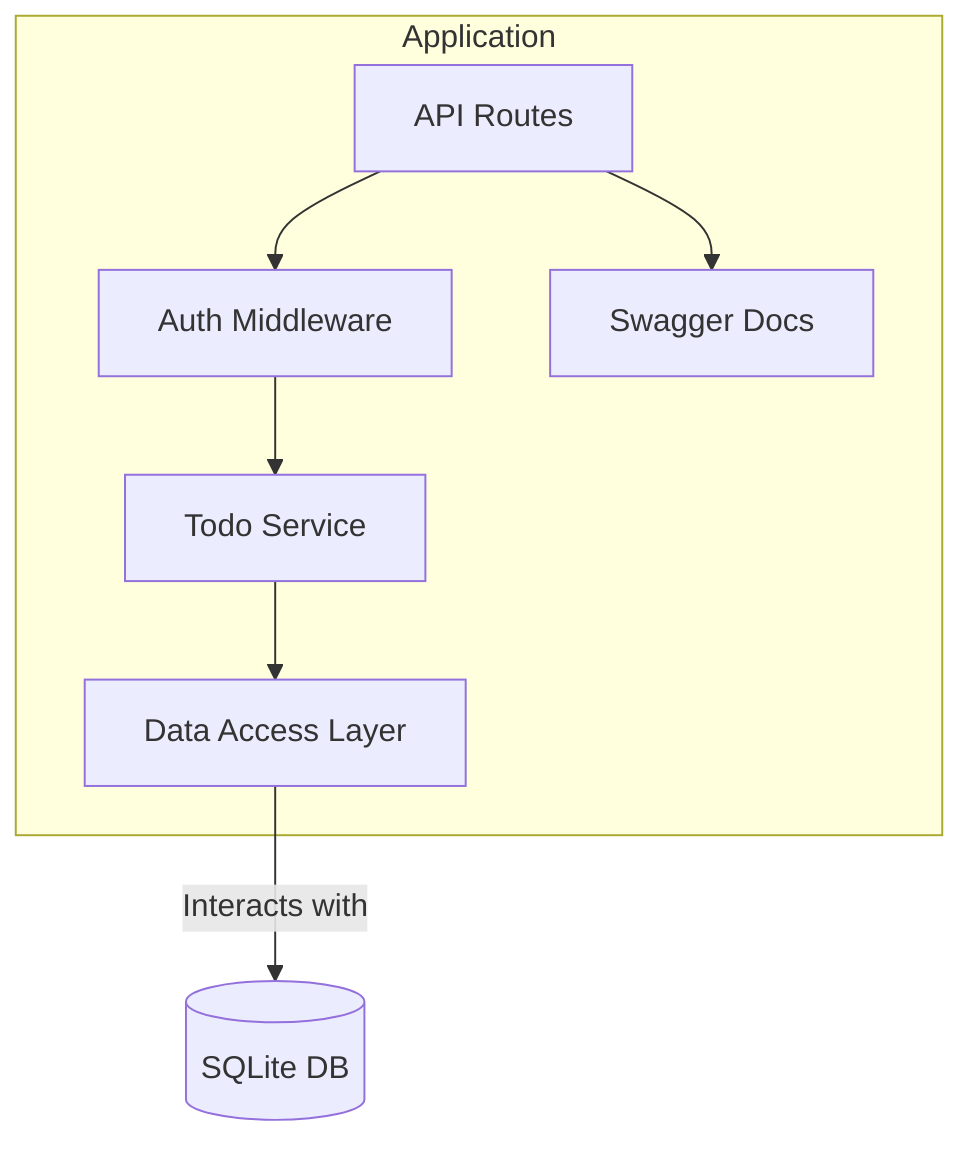graph TD
    A[API Routes] --> B[Auth Middleware]
    B --> C[Todo Service]
    C --> D[Data Access Layer]
    D -- Interacts with --> E[(SQLite DB)]
    A --> F[Swagger Docs]

    subgraph "Application"
        A
        B
        C
        D
        F
    end